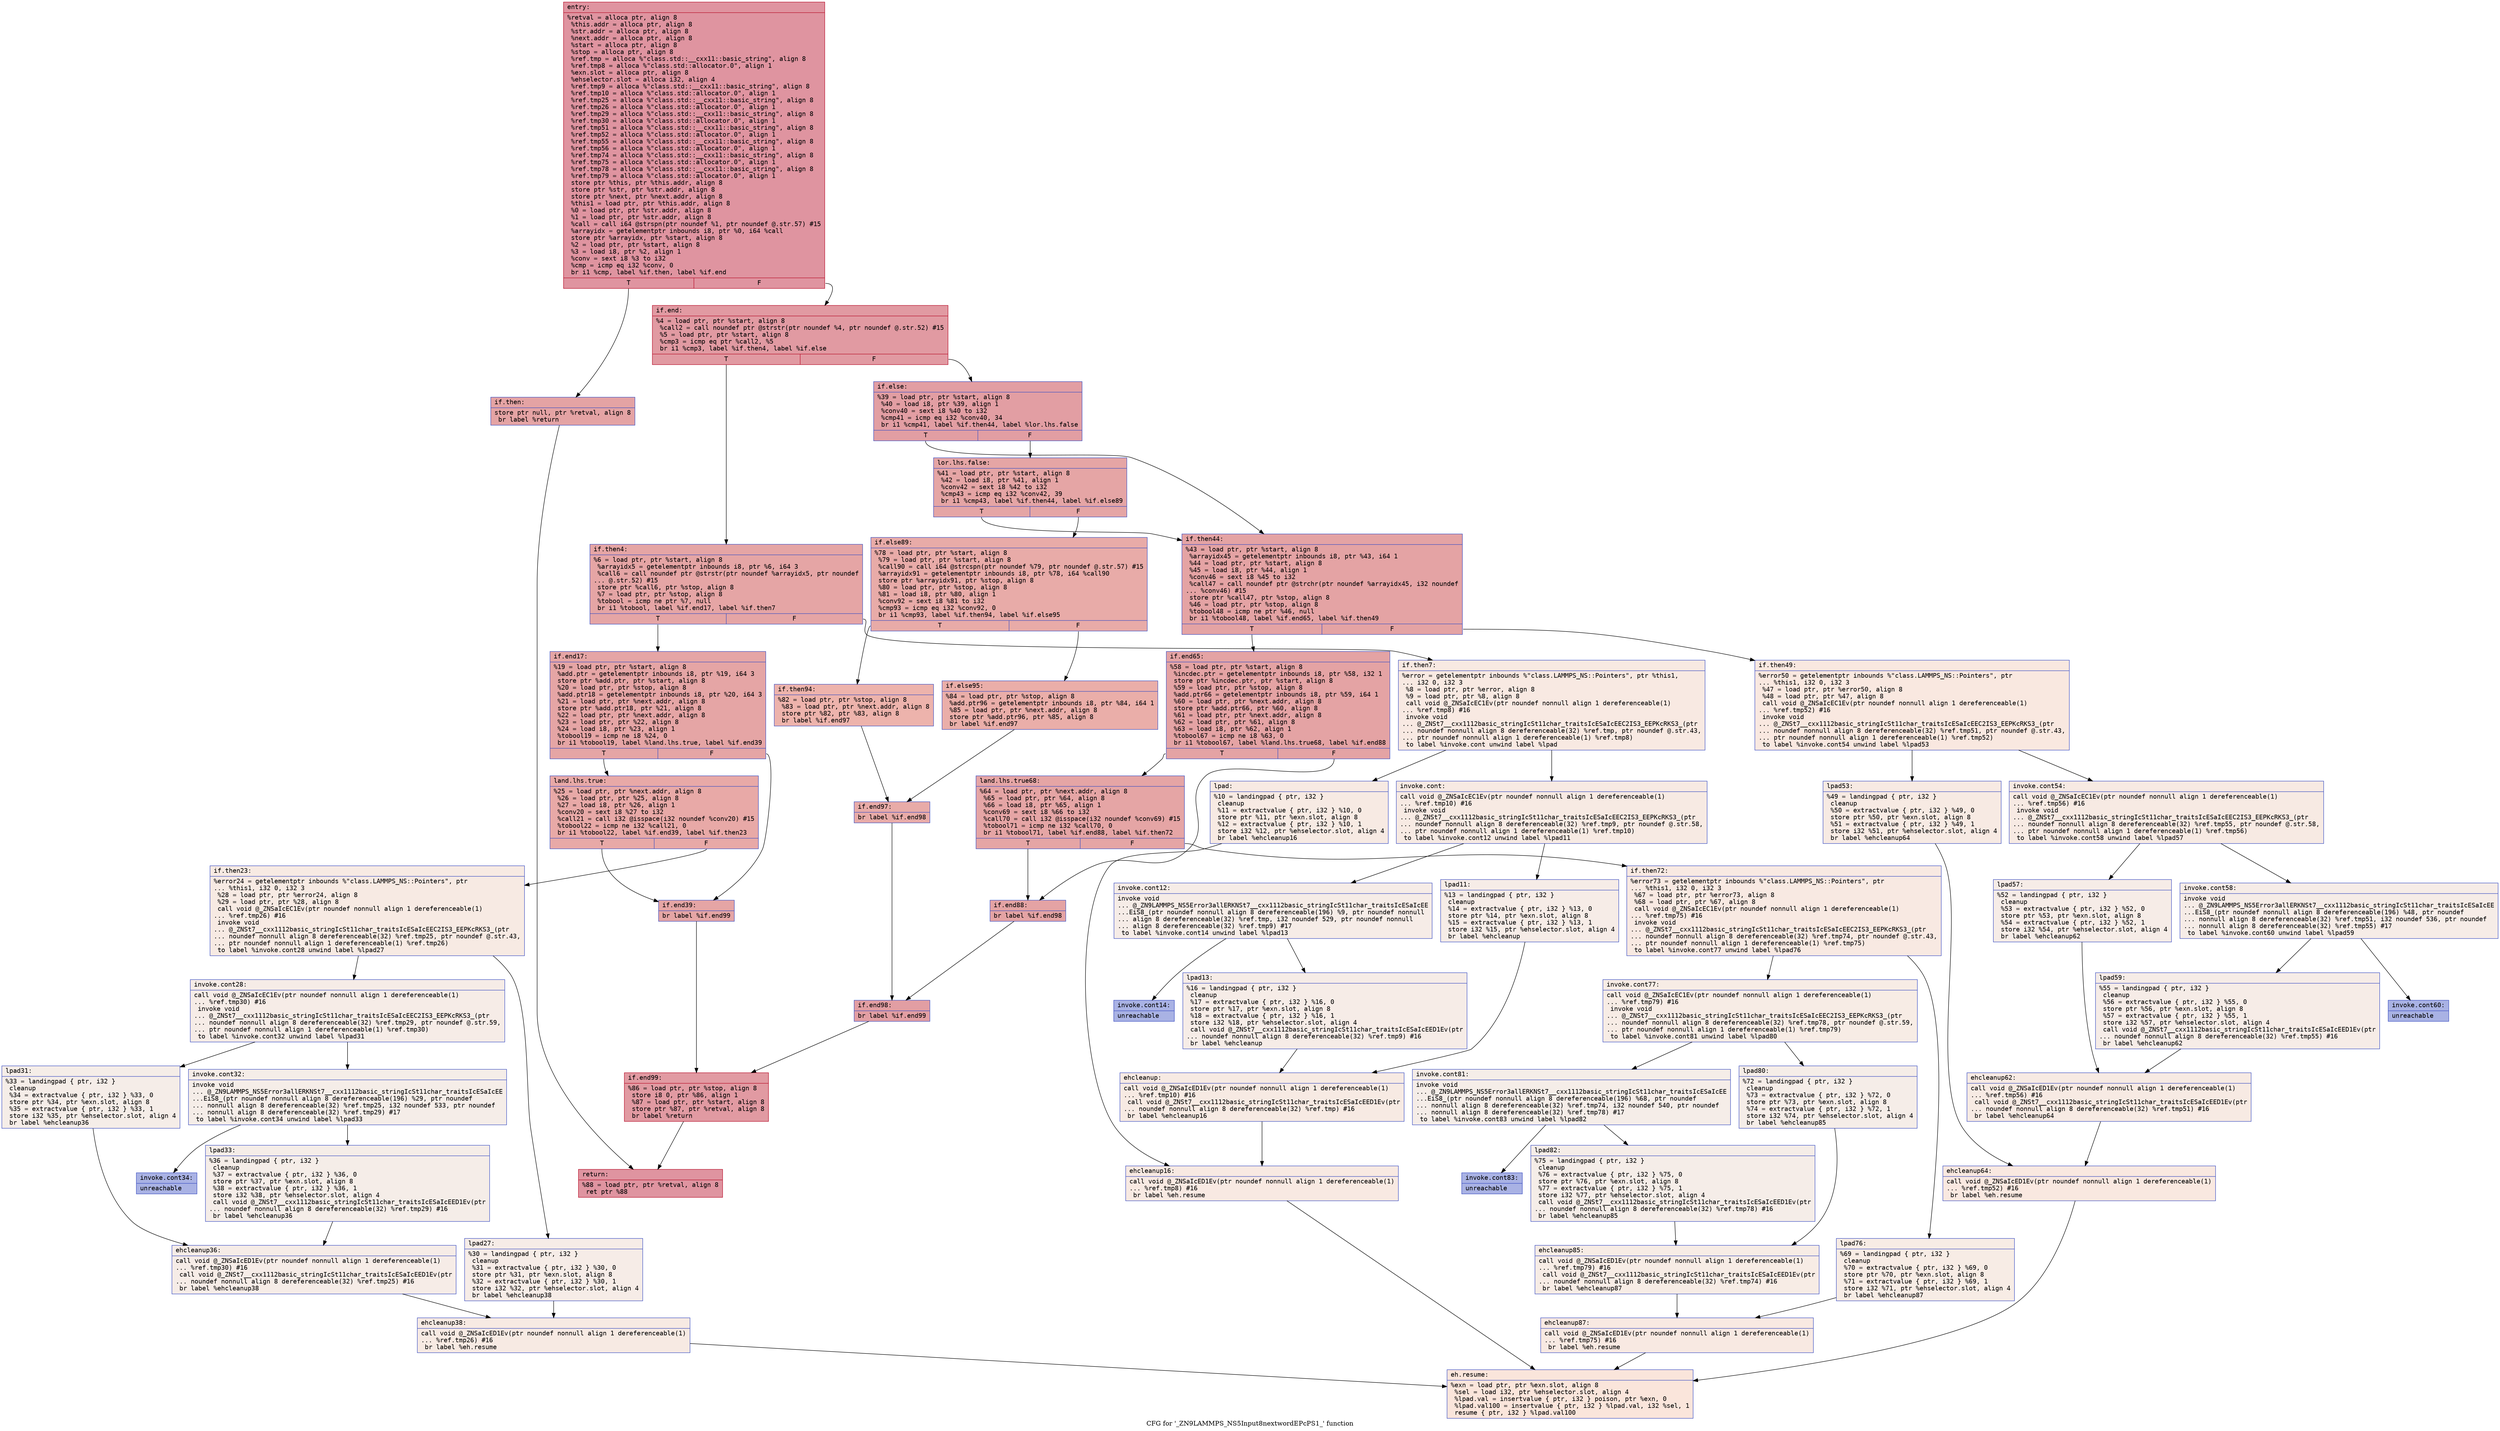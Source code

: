 digraph "CFG for '_ZN9LAMMPS_NS5Input8nextwordEPcPS1_' function" {
	label="CFG for '_ZN9LAMMPS_NS5Input8nextwordEPcPS1_' function";

	Node0x56287357ecb0 [shape=record,color="#b70d28ff", style=filled, fillcolor="#b70d2870" fontname="Courier",label="{entry:\l|  %retval = alloca ptr, align 8\l  %this.addr = alloca ptr, align 8\l  %str.addr = alloca ptr, align 8\l  %next.addr = alloca ptr, align 8\l  %start = alloca ptr, align 8\l  %stop = alloca ptr, align 8\l  %ref.tmp = alloca %\"class.std::__cxx11::basic_string\", align 8\l  %ref.tmp8 = alloca %\"class.std::allocator.0\", align 1\l  %exn.slot = alloca ptr, align 8\l  %ehselector.slot = alloca i32, align 4\l  %ref.tmp9 = alloca %\"class.std::__cxx11::basic_string\", align 8\l  %ref.tmp10 = alloca %\"class.std::allocator.0\", align 1\l  %ref.tmp25 = alloca %\"class.std::__cxx11::basic_string\", align 8\l  %ref.tmp26 = alloca %\"class.std::allocator.0\", align 1\l  %ref.tmp29 = alloca %\"class.std::__cxx11::basic_string\", align 8\l  %ref.tmp30 = alloca %\"class.std::allocator.0\", align 1\l  %ref.tmp51 = alloca %\"class.std::__cxx11::basic_string\", align 8\l  %ref.tmp52 = alloca %\"class.std::allocator.0\", align 1\l  %ref.tmp55 = alloca %\"class.std::__cxx11::basic_string\", align 8\l  %ref.tmp56 = alloca %\"class.std::allocator.0\", align 1\l  %ref.tmp74 = alloca %\"class.std::__cxx11::basic_string\", align 8\l  %ref.tmp75 = alloca %\"class.std::allocator.0\", align 1\l  %ref.tmp78 = alloca %\"class.std::__cxx11::basic_string\", align 8\l  %ref.tmp79 = alloca %\"class.std::allocator.0\", align 1\l  store ptr %this, ptr %this.addr, align 8\l  store ptr %str, ptr %str.addr, align 8\l  store ptr %next, ptr %next.addr, align 8\l  %this1 = load ptr, ptr %this.addr, align 8\l  %0 = load ptr, ptr %str.addr, align 8\l  %1 = load ptr, ptr %str.addr, align 8\l  %call = call i64 @strspn(ptr noundef %1, ptr noundef @.str.57) #15\l  %arrayidx = getelementptr inbounds i8, ptr %0, i64 %call\l  store ptr %arrayidx, ptr %start, align 8\l  %2 = load ptr, ptr %start, align 8\l  %3 = load i8, ptr %2, align 1\l  %conv = sext i8 %3 to i32\l  %cmp = icmp eq i32 %conv, 0\l  br i1 %cmp, label %if.then, label %if.end\l|{<s0>T|<s1>F}}"];
	Node0x56287357ecb0:s0 -> Node0x5628734e3ec0[tooltip="entry -> if.then\nProbability 37.50%" ];
	Node0x56287357ecb0:s1 -> Node0x5628734e3f30[tooltip="entry -> if.end\nProbability 62.50%" ];
	Node0x5628734e3ec0 [shape=record,color="#3d50c3ff", style=filled, fillcolor="#c32e3170" fontname="Courier",label="{if.then:\l|  store ptr null, ptr %retval, align 8\l  br label %return\l}"];
	Node0x5628734e3ec0 -> Node0x5628734e40f0[tooltip="if.then -> return\nProbability 100.00%" ];
	Node0x5628734e3f30 [shape=record,color="#b70d28ff", style=filled, fillcolor="#bb1b2c70" fontname="Courier",label="{if.end:\l|  %4 = load ptr, ptr %start, align 8\l  %call2 = call noundef ptr @strstr(ptr noundef %4, ptr noundef @.str.52) #15\l  %5 = load ptr, ptr %start, align 8\l  %cmp3 = icmp eq ptr %call2, %5\l  br i1 %cmp3, label %if.then4, label %if.else\l|{<s0>T|<s1>F}}"];
	Node0x5628734e3f30:s0 -> Node0x5628734e44d0[tooltip="if.end -> if.then4\nProbability 37.50%" ];
	Node0x5628734e3f30:s1 -> Node0x5628734e4550[tooltip="if.end -> if.else\nProbability 62.50%" ];
	Node0x5628734e44d0 [shape=record,color="#3d50c3ff", style=filled, fillcolor="#c5333470" fontname="Courier",label="{if.then4:\l|  %6 = load ptr, ptr %start, align 8\l  %arrayidx5 = getelementptr inbounds i8, ptr %6, i64 3\l  %call6 = call noundef ptr @strstr(ptr noundef %arrayidx5, ptr noundef\l... @.str.52) #15\l  store ptr %call6, ptr %stop, align 8\l  %7 = load ptr, ptr %stop, align 8\l  %tobool = icmp ne ptr %7, null\l  br i1 %tobool, label %if.end17, label %if.then7\l|{<s0>T|<s1>F}}"];
	Node0x5628734e44d0:s0 -> Node0x5628734e4ae0[tooltip="if.then4 -> if.end17\nProbability 100.00%" ];
	Node0x5628734e44d0:s1 -> Node0x5628734e4b60[tooltip="if.then4 -> if.then7\nProbability 0.00%" ];
	Node0x5628734e4b60 [shape=record,color="#3d50c3ff", style=filled, fillcolor="#efcebd70" fontname="Courier",label="{if.then7:\l|  %error = getelementptr inbounds %\"class.LAMMPS_NS::Pointers\", ptr %this1,\l... i32 0, i32 3\l  %8 = load ptr, ptr %error, align 8\l  %9 = load ptr, ptr %8, align 8\l  call void @_ZNSaIcEC1Ev(ptr noundef nonnull align 1 dereferenceable(1)\l... %ref.tmp8) #16\l  invoke void\l... @_ZNSt7__cxx1112basic_stringIcSt11char_traitsIcESaIcEEC2IS3_EEPKcRKS3_(ptr\l... noundef nonnull align 8 dereferenceable(32) %ref.tmp, ptr noundef @.str.43,\l... ptr noundef nonnull align 1 dereferenceable(1) %ref.tmp8)\l          to label %invoke.cont unwind label %lpad\l}"];
	Node0x5628734e4b60 -> Node0x5628734e4ff0[tooltip="if.then7 -> invoke.cont\nProbability 50.00%" ];
	Node0x5628734e4b60 -> Node0x5628734e5070[tooltip="if.then7 -> lpad\nProbability 50.00%" ];
	Node0x5628734e4ff0 [shape=record,color="#3d50c3ff", style=filled, fillcolor="#eed0c070" fontname="Courier",label="{invoke.cont:\l|  call void @_ZNSaIcEC1Ev(ptr noundef nonnull align 1 dereferenceable(1)\l... %ref.tmp10) #16\l  invoke void\l... @_ZNSt7__cxx1112basic_stringIcSt11char_traitsIcESaIcEEC2IS3_EEPKcRKS3_(ptr\l... noundef nonnull align 8 dereferenceable(32) %ref.tmp9, ptr noundef @.str.58,\l... ptr noundef nonnull align 1 dereferenceable(1) %ref.tmp10)\l          to label %invoke.cont12 unwind label %lpad11\l}"];
	Node0x5628734e4ff0 -> Node0x5628734e5390[tooltip="invoke.cont -> invoke.cont12\nProbability 50.00%" ];
	Node0x5628734e4ff0 -> Node0x56287349a340[tooltip="invoke.cont -> lpad11\nProbability 50.00%" ];
	Node0x5628734e5390 [shape=record,color="#3d50c3ff", style=filled, fillcolor="#ead5c970" fontname="Courier",label="{invoke.cont12:\l|  invoke void\l... @_ZN9LAMMPS_NS5Error3allERKNSt7__cxx1112basic_stringIcSt11char_traitsIcESaIcEE\l...EiS8_(ptr noundef nonnull align 8 dereferenceable(196) %9, ptr noundef nonnull\l... align 8 dereferenceable(32) %ref.tmp, i32 noundef 529, ptr noundef nonnull\l... align 8 dereferenceable(32) %ref.tmp9) #17\l          to label %invoke.cont14 unwind label %lpad13\l}"];
	Node0x5628734e5390 -> Node0x5628734e5340[tooltip="invoke.cont12 -> invoke.cont14\nProbability 0.00%" ];
	Node0x5628734e5390 -> Node0x56287357fd30[tooltip="invoke.cont12 -> lpad13\nProbability 100.00%" ];
	Node0x5628734e5340 [shape=record,color="#3d50c3ff", style=filled, fillcolor="#3d50c370" fontname="Courier",label="{invoke.cont14:\l|  unreachable\l}"];
	Node0x5628734e5070 [shape=record,color="#3d50c3ff", style=filled, fillcolor="#eed0c070" fontname="Courier",label="{lpad:\l|  %10 = landingpad \{ ptr, i32 \}\l          cleanup\l  %11 = extractvalue \{ ptr, i32 \} %10, 0\l  store ptr %11, ptr %exn.slot, align 8\l  %12 = extractvalue \{ ptr, i32 \} %10, 1\l  store i32 %12, ptr %ehselector.slot, align 4\l  br label %ehcleanup16\l}"];
	Node0x5628734e5070 -> Node0x5628734e5db0[tooltip="lpad -> ehcleanup16\nProbability 100.00%" ];
	Node0x56287349a340 [shape=record,color="#3d50c3ff", style=filled, fillcolor="#ead5c970" fontname="Courier",label="{lpad11:\l|  %13 = landingpad \{ ptr, i32 \}\l          cleanup\l  %14 = extractvalue \{ ptr, i32 \} %13, 0\l  store ptr %14, ptr %exn.slot, align 8\l  %15 = extractvalue \{ ptr, i32 \} %13, 1\l  store i32 %15, ptr %ehselector.slot, align 4\l  br label %ehcleanup\l}"];
	Node0x56287349a340 -> Node0x5628734e6100[tooltip="lpad11 -> ehcleanup\nProbability 100.00%" ];
	Node0x56287357fd30 [shape=record,color="#3d50c3ff", style=filled, fillcolor="#ead5c970" fontname="Courier",label="{lpad13:\l|  %16 = landingpad \{ ptr, i32 \}\l          cleanup\l  %17 = extractvalue \{ ptr, i32 \} %16, 0\l  store ptr %17, ptr %exn.slot, align 8\l  %18 = extractvalue \{ ptr, i32 \} %16, 1\l  store i32 %18, ptr %ehselector.slot, align 4\l  call void @_ZNSt7__cxx1112basic_stringIcSt11char_traitsIcESaIcEED1Ev(ptr\l... noundef nonnull align 8 dereferenceable(32) %ref.tmp9) #16\l  br label %ehcleanup\l}"];
	Node0x56287357fd30 -> Node0x5628734e6100[tooltip="lpad13 -> ehcleanup\nProbability 100.00%" ];
	Node0x5628734e6100 [shape=record,color="#3d50c3ff", style=filled, fillcolor="#eed0c070" fontname="Courier",label="{ehcleanup:\l|  call void @_ZNSaIcED1Ev(ptr noundef nonnull align 1 dereferenceable(1)\l... %ref.tmp10) #16\l  call void @_ZNSt7__cxx1112basic_stringIcSt11char_traitsIcESaIcEED1Ev(ptr\l... noundef nonnull align 8 dereferenceable(32) %ref.tmp) #16\l  br label %ehcleanup16\l}"];
	Node0x5628734e6100 -> Node0x5628734e5db0[tooltip="ehcleanup -> ehcleanup16\nProbability 100.00%" ];
	Node0x5628734e5db0 [shape=record,color="#3d50c3ff", style=filled, fillcolor="#efcebd70" fontname="Courier",label="{ehcleanup16:\l|  call void @_ZNSaIcED1Ev(ptr noundef nonnull align 1 dereferenceable(1)\l... %ref.tmp8) #16\l  br label %eh.resume\l}"];
	Node0x5628734e5db0 -> Node0x5628734e69b0[tooltip="ehcleanup16 -> eh.resume\nProbability 100.00%" ];
	Node0x5628734e4ae0 [shape=record,color="#3d50c3ff", style=filled, fillcolor="#c5333470" fontname="Courier",label="{if.end17:\l|  %19 = load ptr, ptr %start, align 8\l  %add.ptr = getelementptr inbounds i8, ptr %19, i64 3\l  store ptr %add.ptr, ptr %start, align 8\l  %20 = load ptr, ptr %stop, align 8\l  %add.ptr18 = getelementptr inbounds i8, ptr %20, i64 3\l  %21 = load ptr, ptr %next.addr, align 8\l  store ptr %add.ptr18, ptr %21, align 8\l  %22 = load ptr, ptr %next.addr, align 8\l  %23 = load ptr, ptr %22, align 8\l  %24 = load i8, ptr %23, align 1\l  %tobool19 = icmp ne i8 %24, 0\l  br i1 %tobool19, label %land.lhs.true, label %if.end39\l|{<s0>T|<s1>F}}"];
	Node0x5628734e4ae0:s0 -> Node0x5628734e70e0[tooltip="if.end17 -> land.lhs.true\nProbability 62.50%" ];
	Node0x5628734e4ae0:s1 -> Node0x5628734e7160[tooltip="if.end17 -> if.end39\nProbability 37.50%" ];
	Node0x5628734e70e0 [shape=record,color="#3d50c3ff", style=filled, fillcolor="#ca3b3770" fontname="Courier",label="{land.lhs.true:\l|  %25 = load ptr, ptr %next.addr, align 8\l  %26 = load ptr, ptr %25, align 8\l  %27 = load i8, ptr %26, align 1\l  %conv20 = sext i8 %27 to i32\l  %call21 = call i32 @isspace(i32 noundef %conv20) #15\l  %tobool22 = icmp ne i32 %call21, 0\l  br i1 %tobool22, label %if.end39, label %if.then23\l|{<s0>T|<s1>F}}"];
	Node0x5628734e70e0:s0 -> Node0x5628734e7160[tooltip="land.lhs.true -> if.end39\nProbability 100.00%" ];
	Node0x5628734e70e0:s1 -> Node0x5628734e7690[tooltip="land.lhs.true -> if.then23\nProbability 0.00%" ];
	Node0x5628734e7690 [shape=record,color="#3d50c3ff", style=filled, fillcolor="#eed0c070" fontname="Courier",label="{if.then23:\l|  %error24 = getelementptr inbounds %\"class.LAMMPS_NS::Pointers\", ptr\l... %this1, i32 0, i32 3\l  %28 = load ptr, ptr %error24, align 8\l  %29 = load ptr, ptr %28, align 8\l  call void @_ZNSaIcEC1Ev(ptr noundef nonnull align 1 dereferenceable(1)\l... %ref.tmp26) #16\l  invoke void\l... @_ZNSt7__cxx1112basic_stringIcSt11char_traitsIcESaIcEEC2IS3_EEPKcRKS3_(ptr\l... noundef nonnull align 8 dereferenceable(32) %ref.tmp25, ptr noundef @.str.43,\l... ptr noundef nonnull align 1 dereferenceable(1) %ref.tmp26)\l          to label %invoke.cont28 unwind label %lpad27\l}"];
	Node0x5628734e7690 -> Node0x5628734e7b20[tooltip="if.then23 -> invoke.cont28\nProbability 50.00%" ];
	Node0x5628734e7690 -> Node0x5628734e7ba0[tooltip="if.then23 -> lpad27\nProbability 50.00%" ];
	Node0x5628734e7b20 [shape=record,color="#3d50c3ff", style=filled, fillcolor="#ead5c970" fontname="Courier",label="{invoke.cont28:\l|  call void @_ZNSaIcEC1Ev(ptr noundef nonnull align 1 dereferenceable(1)\l... %ref.tmp30) #16\l  invoke void\l... @_ZNSt7__cxx1112basic_stringIcSt11char_traitsIcESaIcEEC2IS3_EEPKcRKS3_(ptr\l... noundef nonnull align 8 dereferenceable(32) %ref.tmp29, ptr noundef @.str.59,\l... ptr noundef nonnull align 1 dereferenceable(1) %ref.tmp30)\l          to label %invoke.cont32 unwind label %lpad31\l}"];
	Node0x5628734e7b20 -> Node0x5628734e7ec0[tooltip="invoke.cont28 -> invoke.cont32\nProbability 50.00%" ];
	Node0x5628734e7b20 -> Node0x5628734e7f10[tooltip="invoke.cont28 -> lpad31\nProbability 50.00%" ];
	Node0x5628734e7ec0 [shape=record,color="#3d50c3ff", style=filled, fillcolor="#e8d6cc70" fontname="Courier",label="{invoke.cont32:\l|  invoke void\l... @_ZN9LAMMPS_NS5Error3allERKNSt7__cxx1112basic_stringIcSt11char_traitsIcESaIcEE\l...EiS8_(ptr noundef nonnull align 8 dereferenceable(196) %29, ptr noundef\l... nonnull align 8 dereferenceable(32) %ref.tmp25, i32 noundef 533, ptr noundef\l... nonnull align 8 dereferenceable(32) %ref.tmp29) #17\l          to label %invoke.cont34 unwind label %lpad33\l}"];
	Node0x5628734e7ec0 -> Node0x5628734e7e70[tooltip="invoke.cont32 -> invoke.cont34\nProbability 0.00%" ];
	Node0x5628734e7ec0 -> Node0x5628734e8230[tooltip="invoke.cont32 -> lpad33\nProbability 100.00%" ];
	Node0x5628734e7e70 [shape=record,color="#3d50c3ff", style=filled, fillcolor="#3d50c370" fontname="Courier",label="{invoke.cont34:\l|  unreachable\l}"];
	Node0x5628734e7ba0 [shape=record,color="#3d50c3ff", style=filled, fillcolor="#ead5c970" fontname="Courier",label="{lpad27:\l|  %30 = landingpad \{ ptr, i32 \}\l          cleanup\l  %31 = extractvalue \{ ptr, i32 \} %30, 0\l  store ptr %31, ptr %exn.slot, align 8\l  %32 = extractvalue \{ ptr, i32 \} %30, 1\l  store i32 %32, ptr %ehselector.slot, align 4\l  br label %ehcleanup38\l}"];
	Node0x5628734e7ba0 -> Node0x5628734e87f0[tooltip="lpad27 -> ehcleanup38\nProbability 100.00%" ];
	Node0x5628734e7f10 [shape=record,color="#3d50c3ff", style=filled, fillcolor="#e8d6cc70" fontname="Courier",label="{lpad31:\l|  %33 = landingpad \{ ptr, i32 \}\l          cleanup\l  %34 = extractvalue \{ ptr, i32 \} %33, 0\l  store ptr %34, ptr %exn.slot, align 8\l  %35 = extractvalue \{ ptr, i32 \} %33, 1\l  store i32 %35, ptr %ehselector.slot, align 4\l  br label %ehcleanup36\l}"];
	Node0x5628734e7f10 -> Node0x5628734e8b40[tooltip="lpad31 -> ehcleanup36\nProbability 100.00%" ];
	Node0x5628734e8230 [shape=record,color="#3d50c3ff", style=filled, fillcolor="#e8d6cc70" fontname="Courier",label="{lpad33:\l|  %36 = landingpad \{ ptr, i32 \}\l          cleanup\l  %37 = extractvalue \{ ptr, i32 \} %36, 0\l  store ptr %37, ptr %exn.slot, align 8\l  %38 = extractvalue \{ ptr, i32 \} %36, 1\l  store i32 %38, ptr %ehselector.slot, align 4\l  call void @_ZNSt7__cxx1112basic_stringIcSt11char_traitsIcESaIcEED1Ev(ptr\l... noundef nonnull align 8 dereferenceable(32) %ref.tmp29) #16\l  br label %ehcleanup36\l}"];
	Node0x5628734e8230 -> Node0x5628734e8b40[tooltip="lpad33 -> ehcleanup36\nProbability 100.00%" ];
	Node0x5628734e8b40 [shape=record,color="#3d50c3ff", style=filled, fillcolor="#ead5c970" fontname="Courier",label="{ehcleanup36:\l|  call void @_ZNSaIcED1Ev(ptr noundef nonnull align 1 dereferenceable(1)\l... %ref.tmp30) #16\l  call void @_ZNSt7__cxx1112basic_stringIcSt11char_traitsIcESaIcEED1Ev(ptr\l... noundef nonnull align 8 dereferenceable(32) %ref.tmp25) #16\l  br label %ehcleanup38\l}"];
	Node0x5628734e8b40 -> Node0x5628734e87f0[tooltip="ehcleanup36 -> ehcleanup38\nProbability 100.00%" ];
	Node0x5628734e87f0 [shape=record,color="#3d50c3ff", style=filled, fillcolor="#eed0c070" fontname="Courier",label="{ehcleanup38:\l|  call void @_ZNSaIcED1Ev(ptr noundef nonnull align 1 dereferenceable(1)\l... %ref.tmp26) #16\l  br label %eh.resume\l}"];
	Node0x5628734e87f0 -> Node0x5628734e69b0[tooltip="ehcleanup38 -> eh.resume\nProbability 100.00%" ];
	Node0x5628734e7160 [shape=record,color="#3d50c3ff", style=filled, fillcolor="#c5333470" fontname="Courier",label="{if.end39:\l|  br label %if.end99\l}"];
	Node0x5628734e7160 -> Node0x5628734e9460[tooltip="if.end39 -> if.end99\nProbability 100.00%" ];
	Node0x5628734e4550 [shape=record,color="#3d50c3ff", style=filled, fillcolor="#be242e70" fontname="Courier",label="{if.else:\l|  %39 = load ptr, ptr %start, align 8\l  %40 = load i8, ptr %39, align 1\l  %conv40 = sext i8 %40 to i32\l  %cmp41 = icmp eq i32 %conv40, 34\l  br i1 %cmp41, label %if.then44, label %lor.lhs.false\l|{<s0>T|<s1>F}}"];
	Node0x5628734e4550:s0 -> Node0x5628734e9740[tooltip="if.else -> if.then44\nProbability 50.00%" ];
	Node0x5628734e4550:s1 -> Node0x5628734e97c0[tooltip="if.else -> lor.lhs.false\nProbability 50.00%" ];
	Node0x5628734e97c0 [shape=record,color="#3d50c3ff", style=filled, fillcolor="#c5333470" fontname="Courier",label="{lor.lhs.false:\l|  %41 = load ptr, ptr %start, align 8\l  %42 = load i8, ptr %41, align 1\l  %conv42 = sext i8 %42 to i32\l  %cmp43 = icmp eq i32 %conv42, 39\l  br i1 %cmp43, label %if.then44, label %if.else89\l|{<s0>T|<s1>F}}"];
	Node0x5628734e97c0:s0 -> Node0x5628734e9740[tooltip="lor.lhs.false -> if.then44\nProbability 50.00%" ];
	Node0x5628734e97c0:s1 -> Node0x5628734e9b30[tooltip="lor.lhs.false -> if.else89\nProbability 50.00%" ];
	Node0x5628734e9740 [shape=record,color="#3d50c3ff", style=filled, fillcolor="#c32e3170" fontname="Courier",label="{if.then44:\l|  %43 = load ptr, ptr %start, align 8\l  %arrayidx45 = getelementptr inbounds i8, ptr %43, i64 1\l  %44 = load ptr, ptr %start, align 8\l  %45 = load i8, ptr %44, align 1\l  %conv46 = sext i8 %45 to i32\l  %call47 = call noundef ptr @strchr(ptr noundef %arrayidx45, i32 noundef\l... %conv46) #15\l  store ptr %call47, ptr %stop, align 8\l  %46 = load ptr, ptr %stop, align 8\l  %tobool48 = icmp ne ptr %46, null\l  br i1 %tobool48, label %if.end65, label %if.then49\l|{<s0>T|<s1>F}}"];
	Node0x5628734e9740:s0 -> Node0x5628734ea290[tooltip="if.then44 -> if.end65\nProbability 100.00%" ];
	Node0x5628734e9740:s1 -> Node0x5628734ea310[tooltip="if.then44 -> if.then49\nProbability 0.00%" ];
	Node0x5628734ea310 [shape=record,color="#3d50c3ff", style=filled, fillcolor="#f1ccb870" fontname="Courier",label="{if.then49:\l|  %error50 = getelementptr inbounds %\"class.LAMMPS_NS::Pointers\", ptr\l... %this1, i32 0, i32 3\l  %47 = load ptr, ptr %error50, align 8\l  %48 = load ptr, ptr %47, align 8\l  call void @_ZNSaIcEC1Ev(ptr noundef nonnull align 1 dereferenceable(1)\l... %ref.tmp52) #16\l  invoke void\l... @_ZNSt7__cxx1112basic_stringIcSt11char_traitsIcESaIcEEC2IS3_EEPKcRKS3_(ptr\l... noundef nonnull align 8 dereferenceable(32) %ref.tmp51, ptr noundef @.str.43,\l... ptr noundef nonnull align 1 dereferenceable(1) %ref.tmp52)\l          to label %invoke.cont54 unwind label %lpad53\l}"];
	Node0x5628734ea310 -> Node0x5628734eaf90[tooltip="if.then49 -> invoke.cont54\nProbability 50.00%" ];
	Node0x5628734ea310 -> Node0x5628734eb010[tooltip="if.then49 -> lpad53\nProbability 50.00%" ];
	Node0x5628734eaf90 [shape=record,color="#3d50c3ff", style=filled, fillcolor="#eed0c070" fontname="Courier",label="{invoke.cont54:\l|  call void @_ZNSaIcEC1Ev(ptr noundef nonnull align 1 dereferenceable(1)\l... %ref.tmp56) #16\l  invoke void\l... @_ZNSt7__cxx1112basic_stringIcSt11char_traitsIcESaIcEEC2IS3_EEPKcRKS3_(ptr\l... noundef nonnull align 8 dereferenceable(32) %ref.tmp55, ptr noundef @.str.58,\l... ptr noundef nonnull align 1 dereferenceable(1) %ref.tmp56)\l          to label %invoke.cont58 unwind label %lpad57\l}"];
	Node0x5628734eaf90 -> Node0x5628734eb330[tooltip="invoke.cont54 -> invoke.cont58\nProbability 50.00%" ];
	Node0x5628734eaf90 -> Node0x5628734eb380[tooltip="invoke.cont54 -> lpad57\nProbability 50.00%" ];
	Node0x5628734eb330 [shape=record,color="#3d50c3ff", style=filled, fillcolor="#ead5c970" fontname="Courier",label="{invoke.cont58:\l|  invoke void\l... @_ZN9LAMMPS_NS5Error3allERKNSt7__cxx1112basic_stringIcSt11char_traitsIcESaIcEE\l...EiS8_(ptr noundef nonnull align 8 dereferenceable(196) %48, ptr noundef\l... nonnull align 8 dereferenceable(32) %ref.tmp51, i32 noundef 536, ptr noundef\l... nonnull align 8 dereferenceable(32) %ref.tmp55) #17\l          to label %invoke.cont60 unwind label %lpad59\l}"];
	Node0x5628734eb330 -> Node0x5628734eb2e0[tooltip="invoke.cont58 -> invoke.cont60\nProbability 0.00%" ];
	Node0x5628734eb330 -> Node0x5628734eb6a0[tooltip="invoke.cont58 -> lpad59\nProbability 100.00%" ];
	Node0x5628734eb2e0 [shape=record,color="#3d50c3ff", style=filled, fillcolor="#3d50c370" fontname="Courier",label="{invoke.cont60:\l|  unreachable\l}"];
	Node0x5628734eb010 [shape=record,color="#3d50c3ff", style=filled, fillcolor="#eed0c070" fontname="Courier",label="{lpad53:\l|  %49 = landingpad \{ ptr, i32 \}\l          cleanup\l  %50 = extractvalue \{ ptr, i32 \} %49, 0\l  store ptr %50, ptr %exn.slot, align 8\l  %51 = extractvalue \{ ptr, i32 \} %49, 1\l  store i32 %51, ptr %ehselector.slot, align 4\l  br label %ehcleanup64\l}"];
	Node0x5628734eb010 -> Node0x5628734ebc60[tooltip="lpad53 -> ehcleanup64\nProbability 100.00%" ];
	Node0x5628734eb380 [shape=record,color="#3d50c3ff", style=filled, fillcolor="#ead5c970" fontname="Courier",label="{lpad57:\l|  %52 = landingpad \{ ptr, i32 \}\l          cleanup\l  %53 = extractvalue \{ ptr, i32 \} %52, 0\l  store ptr %53, ptr %exn.slot, align 8\l  %54 = extractvalue \{ ptr, i32 \} %52, 1\l  store i32 %54, ptr %ehselector.slot, align 4\l  br label %ehcleanup62\l}"];
	Node0x5628734eb380 -> Node0x5628734ebfb0[tooltip="lpad57 -> ehcleanup62\nProbability 100.00%" ];
	Node0x5628734eb6a0 [shape=record,color="#3d50c3ff", style=filled, fillcolor="#ead5c970" fontname="Courier",label="{lpad59:\l|  %55 = landingpad \{ ptr, i32 \}\l          cleanup\l  %56 = extractvalue \{ ptr, i32 \} %55, 0\l  store ptr %56, ptr %exn.slot, align 8\l  %57 = extractvalue \{ ptr, i32 \} %55, 1\l  store i32 %57, ptr %ehselector.slot, align 4\l  call void @_ZNSt7__cxx1112basic_stringIcSt11char_traitsIcESaIcEED1Ev(ptr\l... noundef nonnull align 8 dereferenceable(32) %ref.tmp55) #16\l  br label %ehcleanup62\l}"];
	Node0x5628734eb6a0 -> Node0x5628734ebfb0[tooltip="lpad59 -> ehcleanup62\nProbability 100.00%" ];
	Node0x5628734ebfb0 [shape=record,color="#3d50c3ff", style=filled, fillcolor="#eed0c070" fontname="Courier",label="{ehcleanup62:\l|  call void @_ZNSaIcED1Ev(ptr noundef nonnull align 1 dereferenceable(1)\l... %ref.tmp56) #16\l  call void @_ZNSt7__cxx1112basic_stringIcSt11char_traitsIcESaIcEED1Ev(ptr\l... noundef nonnull align 8 dereferenceable(32) %ref.tmp51) #16\l  br label %ehcleanup64\l}"];
	Node0x5628734ebfb0 -> Node0x5628734ebc60[tooltip="ehcleanup62 -> ehcleanup64\nProbability 100.00%" ];
	Node0x5628734ebc60 [shape=record,color="#3d50c3ff", style=filled, fillcolor="#f1ccb870" fontname="Courier",label="{ehcleanup64:\l|  call void @_ZNSaIcED1Ev(ptr noundef nonnull align 1 dereferenceable(1)\l... %ref.tmp52) #16\l  br label %eh.resume\l}"];
	Node0x5628734ebc60 -> Node0x5628734e69b0[tooltip="ehcleanup64 -> eh.resume\nProbability 100.00%" ];
	Node0x5628734ea290 [shape=record,color="#3d50c3ff", style=filled, fillcolor="#c32e3170" fontname="Courier",label="{if.end65:\l|  %58 = load ptr, ptr %start, align 8\l  %incdec.ptr = getelementptr inbounds i8, ptr %58, i32 1\l  store ptr %incdec.ptr, ptr %start, align 8\l  %59 = load ptr, ptr %stop, align 8\l  %add.ptr66 = getelementptr inbounds i8, ptr %59, i64 1\l  %60 = load ptr, ptr %next.addr, align 8\l  store ptr %add.ptr66, ptr %60, align 8\l  %61 = load ptr, ptr %next.addr, align 8\l  %62 = load ptr, ptr %61, align 8\l  %63 = load i8, ptr %62, align 1\l  %tobool67 = icmp ne i8 %63, 0\l  br i1 %tobool67, label %land.lhs.true68, label %if.end88\l|{<s0>T|<s1>F}}"];
	Node0x5628734ea290:s0 -> Node0x5628734e5930[tooltip="if.end65 -> land.lhs.true68\nProbability 62.50%" ];
	Node0x5628734ea290:s1 -> Node0x5628734e59b0[tooltip="if.end65 -> if.end88\nProbability 37.50%" ];
	Node0x5628734e5930 [shape=record,color="#3d50c3ff", style=filled, fillcolor="#c5333470" fontname="Courier",label="{land.lhs.true68:\l|  %64 = load ptr, ptr %next.addr, align 8\l  %65 = load ptr, ptr %64, align 8\l  %66 = load i8, ptr %65, align 1\l  %conv69 = sext i8 %66 to i32\l  %call70 = call i32 @isspace(i32 noundef %conv69) #15\l  %tobool71 = icmp ne i32 %call70, 0\l  br i1 %tobool71, label %if.end88, label %if.then72\l|{<s0>T|<s1>F}}"];
	Node0x5628734e5930:s0 -> Node0x5628734e59b0[tooltip="land.lhs.true68 -> if.end88\nProbability 100.00%" ];
	Node0x5628734e5930:s1 -> Node0x5628735a32c0[tooltip="land.lhs.true68 -> if.then72\nProbability 0.00%" ];
	Node0x5628735a32c0 [shape=record,color="#3d50c3ff", style=filled, fillcolor="#efcebd70" fontname="Courier",label="{if.then72:\l|  %error73 = getelementptr inbounds %\"class.LAMMPS_NS::Pointers\", ptr\l... %this1, i32 0, i32 3\l  %67 = load ptr, ptr %error73, align 8\l  %68 = load ptr, ptr %67, align 8\l  call void @_ZNSaIcEC1Ev(ptr noundef nonnull align 1 dereferenceable(1)\l... %ref.tmp75) #16\l  invoke void\l... @_ZNSt7__cxx1112basic_stringIcSt11char_traitsIcESaIcEEC2IS3_EEPKcRKS3_(ptr\l... noundef nonnull align 8 dereferenceable(32) %ref.tmp74, ptr noundef @.str.43,\l... ptr noundef nonnull align 1 dereferenceable(1) %ref.tmp75)\l          to label %invoke.cont77 unwind label %lpad76\l}"];
	Node0x5628735a32c0 -> Node0x5628735a3750[tooltip="if.then72 -> invoke.cont77\nProbability 50.00%" ];
	Node0x5628735a32c0 -> Node0x5628735a37d0[tooltip="if.then72 -> lpad76\nProbability 50.00%" ];
	Node0x5628735a3750 [shape=record,color="#3d50c3ff", style=filled, fillcolor="#ecd3c570" fontname="Courier",label="{invoke.cont77:\l|  call void @_ZNSaIcEC1Ev(ptr noundef nonnull align 1 dereferenceable(1)\l... %ref.tmp79) #16\l  invoke void\l... @_ZNSt7__cxx1112basic_stringIcSt11char_traitsIcESaIcEEC2IS3_EEPKcRKS3_(ptr\l... noundef nonnull align 8 dereferenceable(32) %ref.tmp78, ptr noundef @.str.59,\l... ptr noundef nonnull align 1 dereferenceable(1) %ref.tmp79)\l          to label %invoke.cont81 unwind label %lpad80\l}"];
	Node0x5628735a3750 -> Node0x5628735a3af0[tooltip="invoke.cont77 -> invoke.cont81\nProbability 50.00%" ];
	Node0x5628735a3750 -> Node0x5628735a3b40[tooltip="invoke.cont77 -> lpad80\nProbability 50.00%" ];
	Node0x5628735a3af0 [shape=record,color="#3d50c3ff", style=filled, fillcolor="#e8d6cc70" fontname="Courier",label="{invoke.cont81:\l|  invoke void\l... @_ZN9LAMMPS_NS5Error3allERKNSt7__cxx1112basic_stringIcSt11char_traitsIcESaIcEE\l...EiS8_(ptr noundef nonnull align 8 dereferenceable(196) %68, ptr noundef\l... nonnull align 8 dereferenceable(32) %ref.tmp74, i32 noundef 540, ptr noundef\l... nonnull align 8 dereferenceable(32) %ref.tmp78) #17\l          to label %invoke.cont83 unwind label %lpad82\l}"];
	Node0x5628735a3af0 -> Node0x5628735a3aa0[tooltip="invoke.cont81 -> invoke.cont83\nProbability 0.00%" ];
	Node0x5628735a3af0 -> Node0x5628735a3e00[tooltip="invoke.cont81 -> lpad82\nProbability 100.00%" ];
	Node0x5628735a3aa0 [shape=record,color="#3d50c3ff", style=filled, fillcolor="#3d50c370" fontname="Courier",label="{invoke.cont83:\l|  unreachable\l}"];
	Node0x5628735a37d0 [shape=record,color="#3d50c3ff", style=filled, fillcolor="#ecd3c570" fontname="Courier",label="{lpad76:\l|  %69 = landingpad \{ ptr, i32 \}\l          cleanup\l  %70 = extractvalue \{ ptr, i32 \} %69, 0\l  store ptr %70, ptr %exn.slot, align 8\l  %71 = extractvalue \{ ptr, i32 \} %69, 1\l  store i32 %71, ptr %ehselector.slot, align 4\l  br label %ehcleanup87\l}"];
	Node0x5628735a37d0 -> Node0x5628735a43c0[tooltip="lpad76 -> ehcleanup87\nProbability 100.00%" ];
	Node0x5628735a3b40 [shape=record,color="#3d50c3ff", style=filled, fillcolor="#e8d6cc70" fontname="Courier",label="{lpad80:\l|  %72 = landingpad \{ ptr, i32 \}\l          cleanup\l  %73 = extractvalue \{ ptr, i32 \} %72, 0\l  store ptr %73, ptr %exn.slot, align 8\l  %74 = extractvalue \{ ptr, i32 \} %72, 1\l  store i32 %74, ptr %ehselector.slot, align 4\l  br label %ehcleanup85\l}"];
	Node0x5628735a3b40 -> Node0x5628735a4710[tooltip="lpad80 -> ehcleanup85\nProbability 100.00%" ];
	Node0x5628735a3e00 [shape=record,color="#3d50c3ff", style=filled, fillcolor="#e8d6cc70" fontname="Courier",label="{lpad82:\l|  %75 = landingpad \{ ptr, i32 \}\l          cleanup\l  %76 = extractvalue \{ ptr, i32 \} %75, 0\l  store ptr %76, ptr %exn.slot, align 8\l  %77 = extractvalue \{ ptr, i32 \} %75, 1\l  store i32 %77, ptr %ehselector.slot, align 4\l  call void @_ZNSt7__cxx1112basic_stringIcSt11char_traitsIcESaIcEED1Ev(ptr\l... noundef nonnull align 8 dereferenceable(32) %ref.tmp78) #16\l  br label %ehcleanup85\l}"];
	Node0x5628735a3e00 -> Node0x5628735a4710[tooltip="lpad82 -> ehcleanup85\nProbability 100.00%" ];
	Node0x5628735a4710 [shape=record,color="#3d50c3ff", style=filled, fillcolor="#ecd3c570" fontname="Courier",label="{ehcleanup85:\l|  call void @_ZNSaIcED1Ev(ptr noundef nonnull align 1 dereferenceable(1)\l... %ref.tmp79) #16\l  call void @_ZNSt7__cxx1112basic_stringIcSt11char_traitsIcESaIcEED1Ev(ptr\l... noundef nonnull align 8 dereferenceable(32) %ref.tmp74) #16\l  br label %ehcleanup87\l}"];
	Node0x5628735a4710 -> Node0x5628735a43c0[tooltip="ehcleanup85 -> ehcleanup87\nProbability 100.00%" ];
	Node0x5628735a43c0 [shape=record,color="#3d50c3ff", style=filled, fillcolor="#efcebd70" fontname="Courier",label="{ehcleanup87:\l|  call void @_ZNSaIcED1Ev(ptr noundef nonnull align 1 dereferenceable(1)\l... %ref.tmp75) #16\l  br label %eh.resume\l}"];
	Node0x5628735a43c0 -> Node0x5628734e69b0[tooltip="ehcleanup87 -> eh.resume\nProbability 100.00%" ];
	Node0x5628734e59b0 [shape=record,color="#3d50c3ff", style=filled, fillcolor="#c32e3170" fontname="Courier",label="{if.end88:\l|  br label %if.end98\l}"];
	Node0x5628734e59b0 -> Node0x5628735a5030[tooltip="if.end88 -> if.end98\nProbability 100.00%" ];
	Node0x5628734e9b30 [shape=record,color="#3d50c3ff", style=filled, fillcolor="#cc403a70" fontname="Courier",label="{if.else89:\l|  %78 = load ptr, ptr %start, align 8\l  %79 = load ptr, ptr %start, align 8\l  %call90 = call i64 @strcspn(ptr noundef %79, ptr noundef @.str.57) #15\l  %arrayidx91 = getelementptr inbounds i8, ptr %78, i64 %call90\l  store ptr %arrayidx91, ptr %stop, align 8\l  %80 = load ptr, ptr %stop, align 8\l  %81 = load i8, ptr %80, align 1\l  %conv92 = sext i8 %81 to i32\l  %cmp93 = icmp eq i32 %conv92, 0\l  br i1 %cmp93, label %if.then94, label %if.else95\l|{<s0>T|<s1>F}}"];
	Node0x5628734e9b30:s0 -> Node0x5628735a5750[tooltip="if.else89 -> if.then94\nProbability 37.50%" ];
	Node0x5628734e9b30:s1 -> Node0x5628735a57d0[tooltip="if.else89 -> if.else95\nProbability 62.50%" ];
	Node0x5628735a5750 [shape=record,color="#3d50c3ff", style=filled, fillcolor="#d6524470" fontname="Courier",label="{if.then94:\l|  %82 = load ptr, ptr %stop, align 8\l  %83 = load ptr, ptr %next.addr, align 8\l  store ptr %82, ptr %83, align 8\l  br label %if.end97\l}"];
	Node0x5628735a5750 -> Node0x5628735a5aa0[tooltip="if.then94 -> if.end97\nProbability 100.00%" ];
	Node0x5628735a57d0 [shape=record,color="#3d50c3ff", style=filled, fillcolor="#d0473d70" fontname="Courier",label="{if.else95:\l|  %84 = load ptr, ptr %stop, align 8\l  %add.ptr96 = getelementptr inbounds i8, ptr %84, i64 1\l  %85 = load ptr, ptr %next.addr, align 8\l  store ptr %add.ptr96, ptr %85, align 8\l  br label %if.end97\l}"];
	Node0x5628735a57d0 -> Node0x5628735a5aa0[tooltip="if.else95 -> if.end97\nProbability 100.00%" ];
	Node0x5628735a5aa0 [shape=record,color="#3d50c3ff", style=filled, fillcolor="#cc403a70" fontname="Courier",label="{if.end97:\l|  br label %if.end98\l}"];
	Node0x5628735a5aa0 -> Node0x5628735a5030[tooltip="if.end97 -> if.end98\nProbability 100.00%" ];
	Node0x5628735a5030 [shape=record,color="#3d50c3ff", style=filled, fillcolor="#be242e70" fontname="Courier",label="{if.end98:\l|  br label %if.end99\l}"];
	Node0x5628735a5030 -> Node0x5628734e9460[tooltip="if.end98 -> if.end99\nProbability 100.00%" ];
	Node0x5628734e9460 [shape=record,color="#b70d28ff", style=filled, fillcolor="#bb1b2c70" fontname="Courier",label="{if.end99:\l|  %86 = load ptr, ptr %stop, align 8\l  store i8 0, ptr %86, align 1\l  %87 = load ptr, ptr %start, align 8\l  store ptr %87, ptr %retval, align 8\l  br label %return\l}"];
	Node0x5628734e9460 -> Node0x5628734e40f0[tooltip="if.end99 -> return\nProbability 100.00%" ];
	Node0x5628734e40f0 [shape=record,color="#b70d28ff", style=filled, fillcolor="#b70d2870" fontname="Courier",label="{return:\l|  %88 = load ptr, ptr %retval, align 8\l  ret ptr %88\l}"];
	Node0x5628734e69b0 [shape=record,color="#3d50c3ff", style=filled, fillcolor="#f4c5ad70" fontname="Courier",label="{eh.resume:\l|  %exn = load ptr, ptr %exn.slot, align 8\l  %sel = load i32, ptr %ehselector.slot, align 4\l  %lpad.val = insertvalue \{ ptr, i32 \} poison, ptr %exn, 0\l  %lpad.val100 = insertvalue \{ ptr, i32 \} %lpad.val, i32 %sel, 1\l  resume \{ ptr, i32 \} %lpad.val100\l}"];
}
